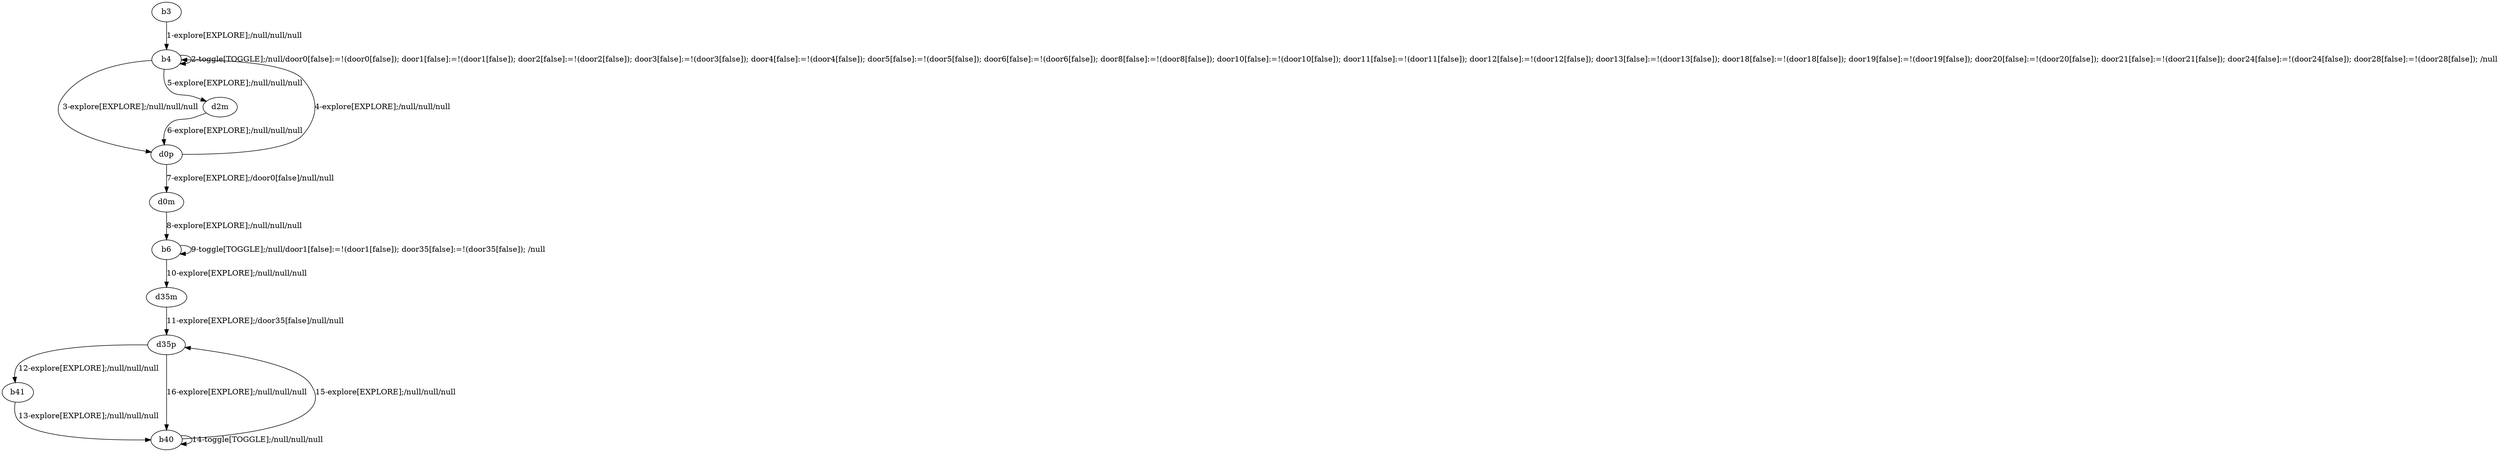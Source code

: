 # Total number of goals covered by this test: 1
# d35p --> b40

digraph g {
"b3" -> "b4" [label = "1-explore[EXPLORE];/null/null/null"];
"b4" -> "b4" [label = "2-toggle[TOGGLE];/null/door0[false]:=!(door0[false]); door1[false]:=!(door1[false]); door2[false]:=!(door2[false]); door3[false]:=!(door3[false]); door4[false]:=!(door4[false]); door5[false]:=!(door5[false]); door6[false]:=!(door6[false]); door8[false]:=!(door8[false]); door10[false]:=!(door10[false]); door11[false]:=!(door11[false]); door12[false]:=!(door12[false]); door13[false]:=!(door13[false]); door18[false]:=!(door18[false]); door19[false]:=!(door19[false]); door20[false]:=!(door20[false]); door21[false]:=!(door21[false]); door24[false]:=!(door24[false]); door28[false]:=!(door28[false]); /null"];
"b4" -> "d0p" [label = "3-explore[EXPLORE];/null/null/null"];
"d0p" -> "b4" [label = "4-explore[EXPLORE];/null/null/null"];
"b4" -> "d2m" [label = "5-explore[EXPLORE];/null/null/null"];
"d2m" -> "d0p" [label = "6-explore[EXPLORE];/null/null/null"];
"d0p" -> "d0m" [label = "7-explore[EXPLORE];/door0[false]/null/null"];
"d0m" -> "b6" [label = "8-explore[EXPLORE];/null/null/null"];
"b6" -> "b6" [label = "9-toggle[TOGGLE];/null/door1[false]:=!(door1[false]); door35[false]:=!(door35[false]); /null"];
"b6" -> "d35m" [label = "10-explore[EXPLORE];/null/null/null"];
"d35m" -> "d35p" [label = "11-explore[EXPLORE];/door35[false]/null/null"];
"d35p" -> "b41" [label = "12-explore[EXPLORE];/null/null/null"];
"b41" -> "b40" [label = "13-explore[EXPLORE];/null/null/null"];
"b40" -> "b40" [label = "14-toggle[TOGGLE];/null/null/null"];
"b40" -> "d35p" [label = "15-explore[EXPLORE];/null/null/null"];
"d35p" -> "b40" [label = "16-explore[EXPLORE];/null/null/null"];
}